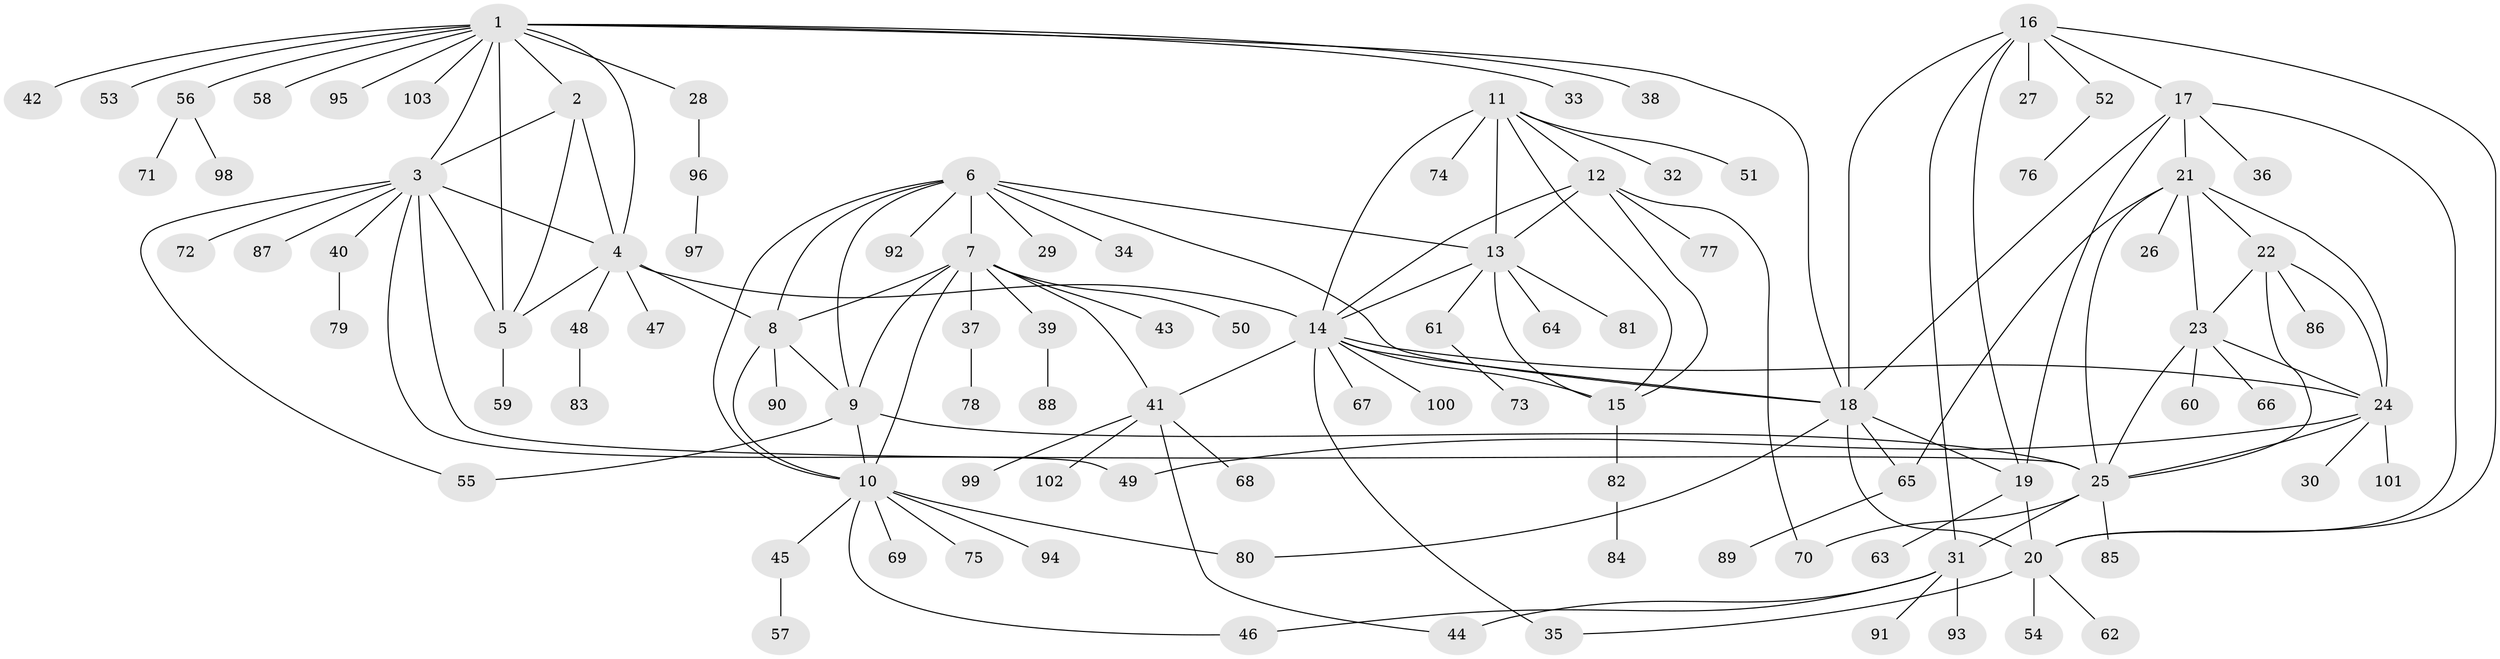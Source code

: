 // Generated by graph-tools (version 1.1) at 2025/02/03/09/25 03:02:49]
// undirected, 103 vertices, 148 edges
graph export_dot {
graph [start="1"]
  node [color=gray90,style=filled];
  1;
  2;
  3;
  4;
  5;
  6;
  7;
  8;
  9;
  10;
  11;
  12;
  13;
  14;
  15;
  16;
  17;
  18;
  19;
  20;
  21;
  22;
  23;
  24;
  25;
  26;
  27;
  28;
  29;
  30;
  31;
  32;
  33;
  34;
  35;
  36;
  37;
  38;
  39;
  40;
  41;
  42;
  43;
  44;
  45;
  46;
  47;
  48;
  49;
  50;
  51;
  52;
  53;
  54;
  55;
  56;
  57;
  58;
  59;
  60;
  61;
  62;
  63;
  64;
  65;
  66;
  67;
  68;
  69;
  70;
  71;
  72;
  73;
  74;
  75;
  76;
  77;
  78;
  79;
  80;
  81;
  82;
  83;
  84;
  85;
  86;
  87;
  88;
  89;
  90;
  91;
  92;
  93;
  94;
  95;
  96;
  97;
  98;
  99;
  100;
  101;
  102;
  103;
  1 -- 2;
  1 -- 3;
  1 -- 4;
  1 -- 5;
  1 -- 18;
  1 -- 28;
  1 -- 33;
  1 -- 38;
  1 -- 42;
  1 -- 53;
  1 -- 56;
  1 -- 58;
  1 -- 95;
  1 -- 103;
  2 -- 3;
  2 -- 4;
  2 -- 5;
  3 -- 4;
  3 -- 5;
  3 -- 25;
  3 -- 40;
  3 -- 49;
  3 -- 55;
  3 -- 72;
  3 -- 87;
  4 -- 5;
  4 -- 8;
  4 -- 14;
  4 -- 47;
  4 -- 48;
  5 -- 59;
  6 -- 7;
  6 -- 8;
  6 -- 9;
  6 -- 10;
  6 -- 13;
  6 -- 18;
  6 -- 29;
  6 -- 34;
  6 -- 92;
  7 -- 8;
  7 -- 9;
  7 -- 10;
  7 -- 37;
  7 -- 39;
  7 -- 41;
  7 -- 43;
  7 -- 50;
  8 -- 9;
  8 -- 10;
  8 -- 90;
  9 -- 10;
  9 -- 25;
  9 -- 55;
  10 -- 45;
  10 -- 46;
  10 -- 69;
  10 -- 75;
  10 -- 80;
  10 -- 94;
  11 -- 12;
  11 -- 13;
  11 -- 14;
  11 -- 15;
  11 -- 32;
  11 -- 51;
  11 -- 74;
  12 -- 13;
  12 -- 14;
  12 -- 15;
  12 -- 70;
  12 -- 77;
  13 -- 14;
  13 -- 15;
  13 -- 61;
  13 -- 64;
  13 -- 81;
  14 -- 15;
  14 -- 18;
  14 -- 24;
  14 -- 35;
  14 -- 41;
  14 -- 67;
  14 -- 100;
  15 -- 82;
  16 -- 17;
  16 -- 18;
  16 -- 19;
  16 -- 20;
  16 -- 27;
  16 -- 31;
  16 -- 52;
  17 -- 18;
  17 -- 19;
  17 -- 20;
  17 -- 21;
  17 -- 36;
  18 -- 19;
  18 -- 20;
  18 -- 65;
  18 -- 80;
  19 -- 20;
  19 -- 63;
  20 -- 35;
  20 -- 54;
  20 -- 62;
  21 -- 22;
  21 -- 23;
  21 -- 24;
  21 -- 25;
  21 -- 26;
  21 -- 65;
  22 -- 23;
  22 -- 24;
  22 -- 25;
  22 -- 86;
  23 -- 24;
  23 -- 25;
  23 -- 60;
  23 -- 66;
  24 -- 25;
  24 -- 30;
  24 -- 49;
  24 -- 101;
  25 -- 31;
  25 -- 70;
  25 -- 85;
  28 -- 96;
  31 -- 44;
  31 -- 46;
  31 -- 91;
  31 -- 93;
  37 -- 78;
  39 -- 88;
  40 -- 79;
  41 -- 44;
  41 -- 68;
  41 -- 99;
  41 -- 102;
  45 -- 57;
  48 -- 83;
  52 -- 76;
  56 -- 71;
  56 -- 98;
  61 -- 73;
  65 -- 89;
  82 -- 84;
  96 -- 97;
}
